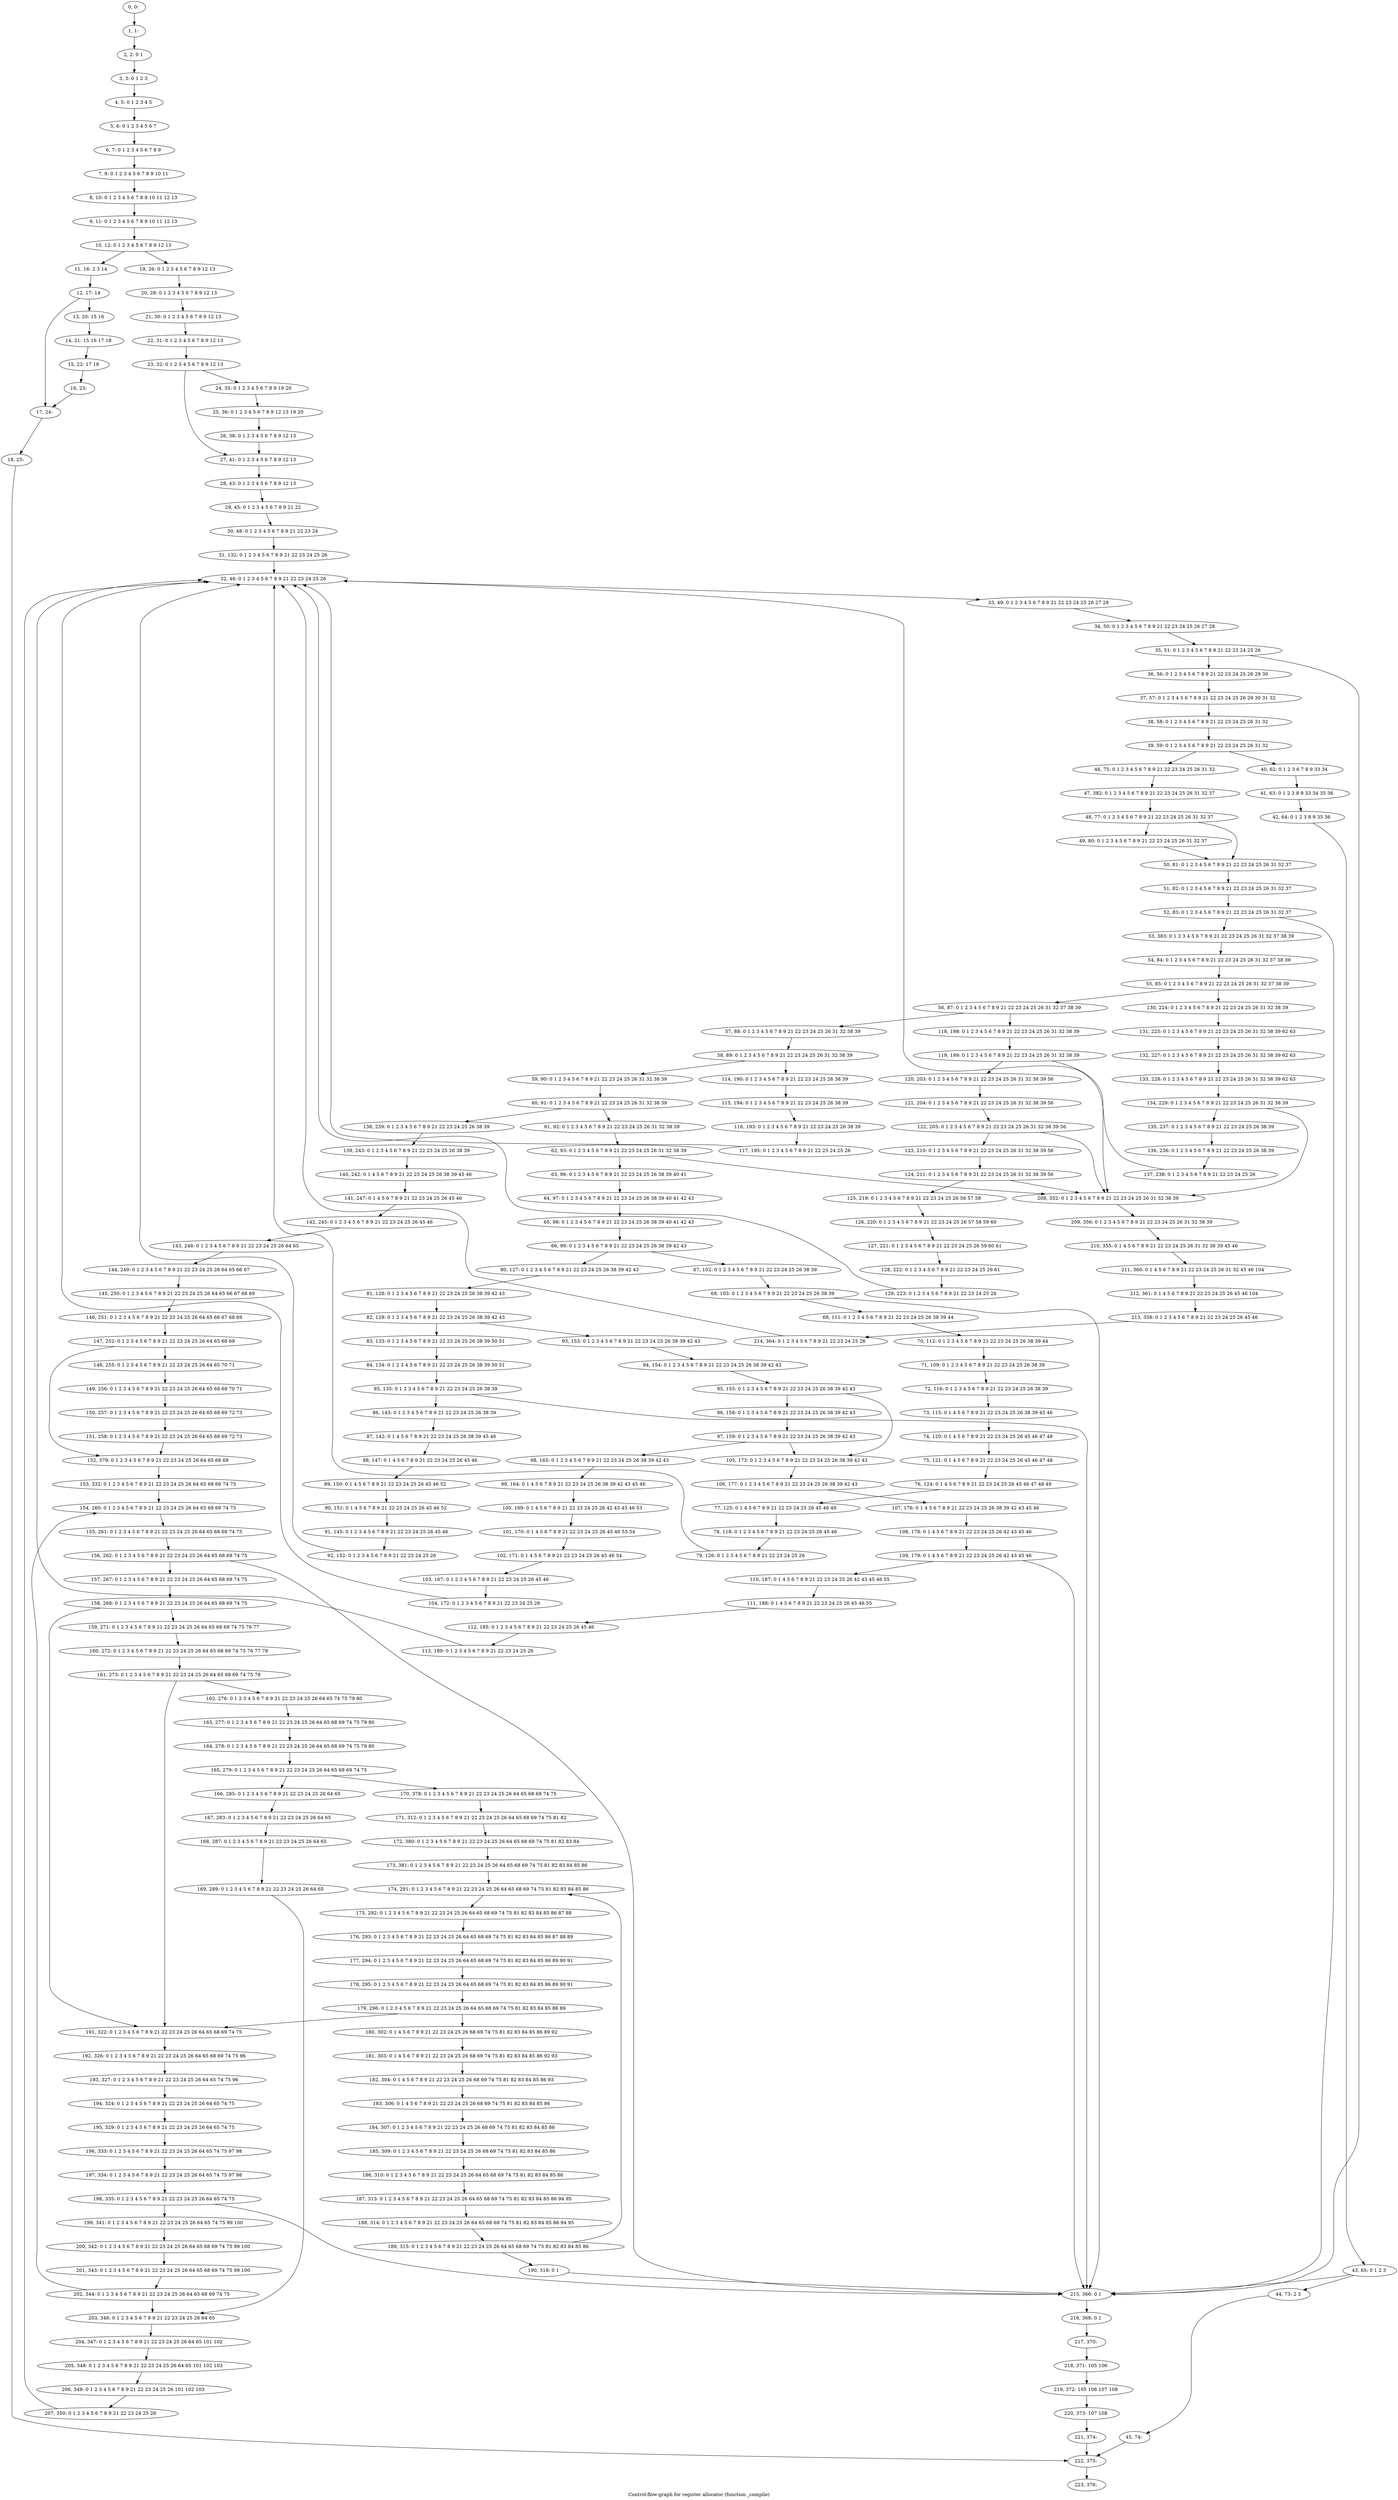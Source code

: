digraph G {
graph [label="Control-flow-graph for register allocator (function _compile)"]
0[label="0, 0: "];
1[label="1, 1: "];
2[label="2, 2: 0 1 "];
3[label="3, 3: 0 1 2 3 "];
4[label="4, 5: 0 1 2 3 4 5 "];
5[label="5, 6: 0 1 2 3 4 5 6 7 "];
6[label="6, 7: 0 1 2 3 4 5 6 7 8 9 "];
7[label="7, 9: 0 1 2 3 4 5 6 7 8 9 10 11 "];
8[label="8, 10: 0 1 2 3 4 5 6 7 8 9 10 11 12 13 "];
9[label="9, 11: 0 1 2 3 4 5 6 7 8 9 10 11 12 13 "];
10[label="10, 12: 0 1 2 3 4 5 6 7 8 9 12 13 "];
11[label="11, 16: 2 3 14 "];
12[label="12, 17: 14 "];
13[label="13, 20: 15 16 "];
14[label="14, 21: 15 16 17 18 "];
15[label="15, 22: 17 18 "];
16[label="16, 23: "];
17[label="17, 24: "];
18[label="18, 25: "];
19[label="19, 26: 0 1 2 3 4 5 6 7 8 9 12 13 "];
20[label="20, 28: 0 1 2 3 4 5 6 7 8 9 12 13 "];
21[label="21, 30: 0 1 2 3 4 5 6 7 8 9 12 13 "];
22[label="22, 31: 0 1 2 3 4 5 6 7 8 9 12 13 "];
23[label="23, 32: 0 1 2 3 4 5 6 7 8 9 12 13 "];
24[label="24, 35: 0 1 2 3 4 5 6 7 8 9 19 20 "];
25[label="25, 36: 0 1 2 3 4 5 6 7 8 9 12 13 19 20 "];
26[label="26, 38: 0 1 2 3 4 5 6 7 8 9 12 13 "];
27[label="27, 41: 0 1 2 3 4 5 6 7 8 9 12 13 "];
28[label="28, 43: 0 1 2 3 4 5 6 7 8 9 12 13 "];
29[label="29, 45: 0 1 2 3 4 5 6 7 8 9 21 22 "];
30[label="30, 48: 0 1 2 3 4 5 6 7 8 9 21 22 23 24 "];
31[label="31, 132: 0 1 2 3 4 5 6 7 8 9 21 22 23 24 25 26 "];
32[label="32, 46: 0 1 2 3 4 5 6 7 8 9 21 22 23 24 25 26 "];
33[label="33, 49: 0 1 2 3 4 5 6 7 8 9 21 22 23 24 25 26 27 28 "];
34[label="34, 50: 0 1 2 3 4 5 6 7 8 9 21 22 23 24 25 26 27 28 "];
35[label="35, 51: 0 1 2 3 4 5 6 7 8 9 21 22 23 24 25 26 "];
36[label="36, 56: 0 1 2 3 4 5 6 7 8 9 21 22 23 24 25 26 29 30 "];
37[label="37, 57: 0 1 2 3 4 5 6 7 8 9 21 22 23 24 25 26 29 30 31 32 "];
38[label="38, 58: 0 1 2 3 4 5 6 7 8 9 21 22 23 24 25 26 31 32 "];
39[label="39, 59: 0 1 2 3 4 5 6 7 8 9 21 22 23 24 25 26 31 32 "];
40[label="40, 62: 0 1 2 3 6 7 8 9 33 34 "];
41[label="41, 63: 0 1 2 3 8 9 33 34 35 36 "];
42[label="42, 64: 0 1 2 3 8 9 35 36 "];
43[label="43, 65: 0 1 2 3 "];
44[label="44, 73: 2 3 "];
45[label="45, 74: "];
46[label="46, 75: 0 1 2 3 4 5 6 7 8 9 21 22 23 24 25 26 31 32 "];
47[label="47, 382: 0 1 2 3 4 5 6 7 8 9 21 22 23 24 25 26 31 32 37 "];
48[label="48, 77: 0 1 2 3 4 5 6 7 8 9 21 22 23 24 25 26 31 32 37 "];
49[label="49, 80: 0 1 2 3 4 5 6 7 8 9 21 22 23 24 25 26 31 32 37 "];
50[label="50, 81: 0 1 2 3 4 5 6 7 8 9 21 22 23 24 25 26 31 32 37 "];
51[label="51, 82: 0 1 2 3 4 5 6 7 8 9 21 22 23 24 25 26 31 32 37 "];
52[label="52, 83: 0 1 2 3 4 5 6 7 8 9 21 22 23 24 25 26 31 32 37 "];
53[label="53, 383: 0 1 2 3 4 5 6 7 8 9 21 22 23 24 25 26 31 32 37 38 39 "];
54[label="54, 84: 0 1 2 3 4 5 6 7 8 9 21 22 23 24 25 26 31 32 37 38 39 "];
55[label="55, 85: 0 1 2 3 4 5 6 7 8 9 21 22 23 24 25 26 31 32 37 38 39 "];
56[label="56, 87: 0 1 2 3 4 5 6 7 8 9 21 22 23 24 25 26 31 32 37 38 39 "];
57[label="57, 88: 0 1 2 3 4 5 6 7 8 9 21 22 23 24 25 26 31 32 38 39 "];
58[label="58, 89: 0 1 2 3 4 5 6 7 8 9 21 22 23 24 25 26 31 32 38 39 "];
59[label="59, 90: 0 1 2 3 4 5 6 7 8 9 21 22 23 24 25 26 31 32 38 39 "];
60[label="60, 91: 0 1 2 3 4 5 6 7 8 9 21 22 23 24 25 26 31 32 38 39 "];
61[label="61, 92: 0 1 2 3 4 5 6 7 8 9 21 22 23 24 25 26 31 32 38 39 "];
62[label="62, 93: 0 1 2 3 4 5 6 7 8 9 21 22 23 24 25 26 31 32 38 39 "];
63[label="63, 96: 0 1 2 3 4 5 6 7 8 9 21 22 23 24 25 26 38 39 40 41 "];
64[label="64, 97: 0 1 2 3 4 5 6 7 8 9 21 22 23 24 25 26 38 39 40 41 42 43 "];
65[label="65, 98: 0 1 2 3 4 5 6 7 8 9 21 22 23 24 25 26 38 39 40 41 42 43 "];
66[label="66, 99: 0 1 2 3 4 5 6 7 8 9 21 22 23 24 25 26 38 39 42 43 "];
67[label="67, 102: 0 1 2 3 4 5 6 7 8 9 21 22 23 24 25 26 38 39 "];
68[label="68, 103: 0 1 2 3 4 5 6 7 8 9 21 22 23 24 25 26 38 39 "];
69[label="69, 111: 0 1 2 3 4 5 6 7 8 9 21 22 23 24 25 26 38 39 44 "];
70[label="70, 112: 0 1 2 3 4 5 6 7 8 9 21 22 23 24 25 26 38 39 44 "];
71[label="71, 109: 0 1 2 3 4 5 6 7 8 9 21 22 23 24 25 26 38 39 "];
72[label="72, 116: 0 1 2 3 4 5 6 7 8 9 21 22 23 24 25 26 38 39 "];
73[label="73, 115: 0 1 4 5 6 7 8 9 21 22 23 24 25 26 38 39 45 46 "];
74[label="74, 120: 0 1 4 5 6 7 8 9 21 22 23 24 25 26 45 46 47 48 "];
75[label="75, 121: 0 1 4 5 6 7 8 9 21 22 23 24 25 26 45 46 47 48 "];
76[label="76, 124: 0 1 4 5 6 7 8 9 21 22 23 24 25 26 45 46 47 48 49 "];
77[label="77, 125: 0 1 4 5 6 7 8 9 21 22 23 24 25 26 45 46 49 "];
78[label="78, 118: 0 1 2 3 4 5 6 7 8 9 21 22 23 24 25 26 45 46 "];
79[label="79, 126: 0 1 2 3 4 5 6 7 8 9 21 22 23 24 25 26 "];
80[label="80, 127: 0 1 2 3 4 5 6 7 8 9 21 22 23 24 25 26 38 39 42 43 "];
81[label="81, 128: 0 1 2 3 4 5 6 7 8 9 21 22 23 24 25 26 38 39 42 43 "];
82[label="82, 129: 0 1 2 3 4 5 6 7 8 9 21 22 23 24 25 26 38 39 42 43 "];
83[label="83, 133: 0 1 2 3 4 5 6 7 8 9 21 22 23 24 25 26 38 39 50 51 "];
84[label="84, 134: 0 1 2 3 4 5 6 7 8 9 21 22 23 24 25 26 38 39 50 51 "];
85[label="85, 135: 0 1 2 3 4 5 6 7 8 9 21 22 23 24 25 26 38 39 "];
86[label="86, 143: 0 1 2 3 4 5 6 7 8 9 21 22 23 24 25 26 38 39 "];
87[label="87, 142: 0 1 4 5 6 7 8 9 21 22 23 24 25 26 38 39 45 46 "];
88[label="88, 147: 0 1 4 5 6 7 8 9 21 22 23 24 25 26 45 46 "];
89[label="89, 150: 0 1 4 5 6 7 8 9 21 22 23 24 25 26 45 46 52 "];
90[label="90, 151: 0 1 4 5 6 7 8 9 21 22 23 24 25 26 45 46 52 "];
91[label="91, 145: 0 1 2 3 4 5 6 7 8 9 21 22 23 24 25 26 45 46 "];
92[label="92, 152: 0 1 2 3 4 5 6 7 8 9 21 22 23 24 25 26 "];
93[label="93, 153: 0 1 2 3 4 5 6 7 8 9 21 22 23 24 25 26 38 39 42 43 "];
94[label="94, 154: 0 1 2 3 4 5 6 7 8 9 21 22 23 24 25 26 38 39 42 43 "];
95[label="95, 155: 0 1 2 3 4 5 6 7 8 9 21 22 23 24 25 26 38 39 42 43 "];
96[label="96, 158: 0 1 2 3 4 5 6 7 8 9 21 22 23 24 25 26 38 39 42 43 "];
97[label="97, 159: 0 1 2 3 4 5 6 7 8 9 21 22 23 24 25 26 38 39 42 43 "];
98[label="98, 165: 0 1 2 3 4 5 6 7 8 9 21 22 23 24 25 26 38 39 42 43 "];
99[label="99, 164: 0 1 4 5 6 7 8 9 21 22 23 24 25 26 38 39 42 43 45 46 "];
100[label="100, 169: 0 1 4 5 6 7 8 9 21 22 23 24 25 26 42 43 45 46 53 "];
101[label="101, 170: 0 1 4 5 6 7 8 9 21 22 23 24 25 26 45 46 53 54 "];
102[label="102, 171: 0 1 4 5 6 7 8 9 21 22 23 24 25 26 45 46 54 "];
103[label="103, 167: 0 1 2 3 4 5 6 7 8 9 21 22 23 24 25 26 45 46 "];
104[label="104, 172: 0 1 2 3 4 5 6 7 8 9 21 22 23 24 25 26 "];
105[label="105, 173: 0 1 2 3 4 5 6 7 8 9 21 22 23 24 25 26 38 39 42 43 "];
106[label="106, 177: 0 1 2 3 4 5 6 7 8 9 21 22 23 24 25 26 38 39 42 43 "];
107[label="107, 176: 0 1 4 5 6 7 8 9 21 22 23 24 25 26 38 39 42 43 45 46 "];
108[label="108, 178: 0 1 4 5 6 7 8 9 21 22 23 24 25 26 42 43 45 46 "];
109[label="109, 179: 0 1 4 5 6 7 8 9 21 22 23 24 25 26 42 43 45 46 "];
110[label="110, 187: 0 1 4 5 6 7 8 9 21 22 23 24 25 26 42 43 45 46 55 "];
111[label="111, 188: 0 1 4 5 6 7 8 9 21 22 23 24 25 26 45 46 55 "];
112[label="112, 185: 0 1 2 3 4 5 6 7 8 9 21 22 23 24 25 26 45 46 "];
113[label="113, 189: 0 1 2 3 4 5 6 7 8 9 21 22 23 24 25 26 "];
114[label="114, 190: 0 1 2 3 4 5 6 7 8 9 21 22 23 24 25 26 38 39 "];
115[label="115, 194: 0 1 2 3 4 5 6 7 8 9 21 22 23 24 25 26 38 39 "];
116[label="116, 193: 0 1 2 3 4 5 6 7 8 9 21 22 23 24 25 26 38 39 "];
117[label="117, 195: 0 1 2 3 4 5 6 7 8 9 21 22 23 24 25 26 "];
118[label="118, 198: 0 1 2 3 4 5 6 7 8 9 21 22 23 24 25 26 31 32 38 39 "];
119[label="119, 199: 0 1 2 3 4 5 6 7 8 9 21 22 23 24 25 26 31 32 38 39 "];
120[label="120, 203: 0 1 2 3 4 5 6 7 8 9 21 22 23 24 25 26 31 32 38 39 56 "];
121[label="121, 204: 0 1 2 3 4 5 6 7 8 9 21 22 23 24 25 26 31 32 38 39 56 "];
122[label="122, 205: 0 1 2 3 4 5 6 7 8 9 21 22 23 24 25 26 31 32 38 39 56 "];
123[label="123, 210: 0 1 2 3 4 5 6 7 8 9 21 22 23 24 25 26 31 32 38 39 56 "];
124[label="124, 211: 0 1 2 3 4 5 6 7 8 9 21 22 23 24 25 26 31 32 38 39 56 "];
125[label="125, 219: 0 1 2 3 4 5 6 7 8 9 21 22 23 24 25 26 56 57 58 "];
126[label="126, 220: 0 1 2 3 4 5 6 7 8 9 21 22 23 24 25 26 57 58 59 60 "];
127[label="127, 221: 0 1 2 3 4 5 6 7 8 9 21 22 23 24 25 26 59 60 61 "];
128[label="128, 222: 0 1 2 3 4 5 6 7 8 9 21 22 23 24 25 26 61 "];
129[label="129, 223: 0 1 2 3 4 5 6 7 8 9 21 22 23 24 25 26 "];
130[label="130, 224: 0 1 2 3 4 5 6 7 8 9 21 22 23 24 25 26 31 32 38 39 "];
131[label="131, 225: 0 1 2 3 4 5 6 7 8 9 21 22 23 24 25 26 31 32 38 39 62 63 "];
132[label="132, 227: 0 1 2 3 4 5 6 7 8 9 21 22 23 24 25 26 31 32 38 39 62 63 "];
133[label="133, 228: 0 1 2 3 4 5 6 7 8 9 21 22 23 24 25 26 31 32 38 39 62 63 "];
134[label="134, 229: 0 1 2 3 4 5 6 7 8 9 21 22 23 24 25 26 31 32 38 39 "];
135[label="135, 237: 0 1 2 3 4 5 6 7 8 9 21 22 23 24 25 26 38 39 "];
136[label="136, 236: 0 1 2 3 4 5 6 7 8 9 21 22 23 24 25 26 38 39 "];
137[label="137, 238: 0 1 2 3 4 5 6 7 8 9 21 22 23 24 25 26 "];
138[label="138, 239: 0 1 2 3 4 5 6 7 8 9 21 22 23 24 25 26 38 39 "];
139[label="139, 243: 0 1 2 3 4 5 6 7 8 9 21 22 23 24 25 26 38 39 "];
140[label="140, 242: 0 1 4 5 6 7 8 9 21 22 23 24 25 26 38 39 45 46 "];
141[label="141, 247: 0 1 4 5 6 7 8 9 21 22 23 24 25 26 45 46 "];
142[label="142, 245: 0 1 2 3 4 5 6 7 8 9 21 22 23 24 25 26 45 46 "];
143[label="143, 248: 0 1 2 3 4 5 6 7 8 9 21 22 23 24 25 26 64 65 "];
144[label="144, 249: 0 1 2 3 4 5 6 7 8 9 21 22 23 24 25 26 64 65 66 67 "];
145[label="145, 250: 0 1 2 3 4 5 6 7 8 9 21 22 23 24 25 26 64 65 66 67 68 69 "];
146[label="146, 251: 0 1 2 3 4 5 6 7 8 9 21 22 23 24 25 26 64 65 66 67 68 69 "];
147[label="147, 252: 0 1 2 3 4 5 6 7 8 9 21 22 23 24 25 26 64 65 68 69 "];
148[label="148, 255: 0 1 2 3 4 5 6 7 8 9 21 22 23 24 25 26 64 65 70 71 "];
149[label="149, 256: 0 1 2 3 4 5 6 7 8 9 21 22 23 24 25 26 64 65 68 69 70 71 "];
150[label="150, 257: 0 1 2 3 4 5 6 7 8 9 21 22 23 24 25 26 64 65 68 69 72 73 "];
151[label="151, 258: 0 1 2 3 4 5 6 7 8 9 21 22 23 24 25 26 64 65 68 69 72 73 "];
152[label="152, 379: 0 1 2 3 4 5 6 7 8 9 21 22 23 24 25 26 64 65 68 69 "];
153[label="153, 332: 0 1 2 3 4 5 6 7 8 9 21 22 23 24 25 26 64 65 68 69 74 75 "];
154[label="154, 260: 0 1 2 3 4 5 6 7 8 9 21 22 23 24 25 26 64 65 68 69 74 75 "];
155[label="155, 261: 0 1 2 3 4 5 6 7 8 9 21 22 23 24 25 26 64 65 68 69 74 75 "];
156[label="156, 262: 0 1 2 3 4 5 6 7 8 9 21 22 23 24 25 26 64 65 68 69 74 75 "];
157[label="157, 267: 0 1 2 3 4 5 6 7 8 9 21 22 23 24 25 26 64 65 68 69 74 75 "];
158[label="158, 268: 0 1 2 3 4 5 6 7 8 9 21 22 23 24 25 26 64 65 68 69 74 75 "];
159[label="159, 271: 0 1 2 3 4 5 6 7 8 9 21 22 23 24 25 26 64 65 68 69 74 75 76 77 "];
160[label="160, 272: 0 1 2 3 4 5 6 7 8 9 21 22 23 24 25 26 64 65 68 69 74 75 76 77 78 "];
161[label="161, 273: 0 1 2 3 4 5 6 7 8 9 21 22 23 24 25 26 64 65 68 69 74 75 78 "];
162[label="162, 276: 0 1 2 3 4 5 6 7 8 9 21 22 23 24 25 26 64 65 74 75 79 80 "];
163[label="163, 277: 0 1 2 3 4 5 6 7 8 9 21 22 23 24 25 26 64 65 68 69 74 75 79 80 "];
164[label="164, 278: 0 1 2 3 4 5 6 7 8 9 21 22 23 24 25 26 64 65 68 69 74 75 79 80 "];
165[label="165, 279: 0 1 2 3 4 5 6 7 8 9 21 22 23 24 25 26 64 65 68 69 74 75 "];
166[label="166, 285: 0 1 2 3 4 5 6 7 8 9 21 22 23 24 25 26 64 65 "];
167[label="167, 283: 0 1 2 3 4 5 6 7 8 9 21 22 23 24 25 26 64 65 "];
168[label="168, 287: 0 1 2 3 4 5 6 7 8 9 21 22 23 24 25 26 64 65 "];
169[label="169, 289: 0 1 2 3 4 5 6 7 8 9 21 22 23 24 25 26 64 65 "];
170[label="170, 378: 0 1 2 3 4 5 6 7 8 9 21 22 23 24 25 26 64 65 68 69 74 75 "];
171[label="171, 312: 0 1 2 3 4 5 6 7 8 9 21 22 23 24 25 26 64 65 68 69 74 75 81 82 "];
172[label="172, 380: 0 1 2 3 4 5 6 7 8 9 21 22 23 24 25 26 64 65 68 69 74 75 81 82 83 84 "];
173[label="173, 381: 0 1 2 3 4 5 6 7 8 9 21 22 23 24 25 26 64 65 68 69 74 75 81 82 83 84 85 86 "];
174[label="174, 291: 0 1 2 3 4 5 6 7 8 9 21 22 23 24 25 26 64 65 68 69 74 75 81 82 83 84 85 86 "];
175[label="175, 292: 0 1 2 3 4 5 6 7 8 9 21 22 23 24 25 26 64 65 68 69 74 75 81 82 83 84 85 86 87 88 "];
176[label="176, 293: 0 1 2 3 4 5 6 7 8 9 21 22 23 24 25 26 64 65 68 69 74 75 81 82 83 84 85 86 87 88 89 "];
177[label="177, 294: 0 1 2 3 4 5 6 7 8 9 21 22 23 24 25 26 64 65 68 69 74 75 81 82 83 84 85 86 89 90 91 "];
178[label="178, 295: 0 1 2 3 4 5 6 7 8 9 21 22 23 24 25 26 64 65 68 69 74 75 81 82 83 84 85 86 89 90 91 "];
179[label="179, 296: 0 1 2 3 4 5 6 7 8 9 21 22 23 24 25 26 64 65 68 69 74 75 81 82 83 84 85 86 89 "];
180[label="180, 302: 0 1 4 5 6 7 8 9 21 22 23 24 25 26 68 69 74 75 81 82 83 84 85 86 89 92 "];
181[label="181, 303: 0 1 4 5 6 7 8 9 21 22 23 24 25 26 68 69 74 75 81 82 83 84 85 86 92 93 "];
182[label="182, 304: 0 1 4 5 6 7 8 9 21 22 23 24 25 26 68 69 74 75 81 82 83 84 85 86 93 "];
183[label="183, 306: 0 1 4 5 6 7 8 9 21 22 23 24 25 26 68 69 74 75 81 82 83 84 85 86 "];
184[label="184, 307: 0 1 2 3 4 5 6 7 8 9 21 22 23 24 25 26 68 69 74 75 81 82 83 84 85 86 "];
185[label="185, 309: 0 1 2 3 4 5 6 7 8 9 21 22 23 24 25 26 68 69 74 75 81 82 83 84 85 86 "];
186[label="186, 310: 0 1 2 3 4 5 6 7 8 9 21 22 23 24 25 26 64 65 68 69 74 75 81 82 83 84 85 86 "];
187[label="187, 313: 0 1 2 3 4 5 6 7 8 9 21 22 23 24 25 26 64 65 68 69 74 75 81 82 83 84 85 86 94 95 "];
188[label="188, 314: 0 1 2 3 4 5 6 7 8 9 21 22 23 24 25 26 64 65 68 69 74 75 81 82 83 84 85 86 94 95 "];
189[label="189, 315: 0 1 2 3 4 5 6 7 8 9 21 22 23 24 25 26 64 65 68 69 74 75 81 82 83 84 85 86 "];
190[label="190, 318: 0 1 "];
191[label="191, 322: 0 1 2 3 4 5 6 7 8 9 21 22 23 24 25 26 64 65 68 69 74 75 "];
192[label="192, 326: 0 1 2 3 4 5 6 7 8 9 21 22 23 24 25 26 64 65 68 69 74 75 96 "];
193[label="193, 327: 0 1 2 3 4 5 6 7 8 9 21 22 23 24 25 26 64 65 74 75 96 "];
194[label="194, 324: 0 1 2 3 4 5 6 7 8 9 21 22 23 24 25 26 64 65 74 75 "];
195[label="195, 329: 0 1 2 3 4 5 6 7 8 9 21 22 23 24 25 26 64 65 74 75 "];
196[label="196, 333: 0 1 2 3 4 5 6 7 8 9 21 22 23 24 25 26 64 65 74 75 97 98 "];
197[label="197, 334: 0 1 2 3 4 5 6 7 8 9 21 22 23 24 25 26 64 65 74 75 97 98 "];
198[label="198, 335: 0 1 2 3 4 5 6 7 8 9 21 22 23 24 25 26 64 65 74 75 "];
199[label="199, 341: 0 1 2 3 4 5 6 7 8 9 21 22 23 24 25 26 64 65 74 75 99 100 "];
200[label="200, 342: 0 1 2 3 4 5 6 7 8 9 21 22 23 24 25 26 64 65 68 69 74 75 99 100 "];
201[label="201, 343: 0 1 2 3 4 5 6 7 8 9 21 22 23 24 25 26 64 65 68 69 74 75 99 100 "];
202[label="202, 344: 0 1 2 3 4 5 6 7 8 9 21 22 23 24 25 26 64 65 68 69 74 75 "];
203[label="203, 346: 0 1 2 3 4 5 6 7 8 9 21 22 23 24 25 26 64 65 "];
204[label="204, 347: 0 1 2 3 4 5 6 7 8 9 21 22 23 24 25 26 64 65 101 102 "];
205[label="205, 348: 0 1 2 3 4 5 6 7 8 9 21 22 23 24 25 26 64 65 101 102 103 "];
206[label="206, 349: 0 1 2 3 4 5 6 7 8 9 21 22 23 24 25 26 101 102 103 "];
207[label="207, 350: 0 1 2 3 4 5 6 7 8 9 21 22 23 24 25 26 "];
208[label="208, 352: 0 1 2 3 4 5 6 7 8 9 21 22 23 24 25 26 31 32 38 39 "];
209[label="209, 356: 0 1 2 3 4 5 6 7 8 9 21 22 23 24 25 26 31 32 38 39 "];
210[label="210, 355: 0 1 4 5 6 7 8 9 21 22 23 24 25 26 31 32 38 39 45 46 "];
211[label="211, 360: 0 1 4 5 6 7 8 9 21 22 23 24 25 26 31 32 45 46 104 "];
212[label="212, 361: 0 1 4 5 6 7 8 9 21 22 23 24 25 26 45 46 104 "];
213[label="213, 358: 0 1 2 3 4 5 6 7 8 9 21 22 23 24 25 26 45 46 "];
214[label="214, 364: 0 1 2 3 4 5 6 7 8 9 21 22 23 24 25 26 "];
215[label="215, 366: 0 1 "];
216[label="216, 368: 0 1 "];
217[label="217, 370: "];
218[label="218, 371: 105 106 "];
219[label="219, 372: 105 106 107 108 "];
220[label="220, 373: 107 108 "];
221[label="221, 374: "];
222[label="222, 375: "];
223[label="223, 376: "];
0->1 ;
1->2 ;
2->3 ;
3->4 ;
4->5 ;
5->6 ;
6->7 ;
7->8 ;
8->9 ;
9->10 ;
10->11 ;
10->19 ;
11->12 ;
12->13 ;
12->17 ;
13->14 ;
14->15 ;
15->16 ;
16->17 ;
17->18 ;
18->222 ;
19->20 ;
20->21 ;
21->22 ;
22->23 ;
23->24 ;
23->27 ;
24->25 ;
25->26 ;
26->27 ;
27->28 ;
28->29 ;
29->30 ;
30->31 ;
31->32 ;
32->33 ;
33->34 ;
34->35 ;
35->36 ;
35->215 ;
36->37 ;
37->38 ;
38->39 ;
39->40 ;
39->46 ;
40->41 ;
41->42 ;
42->43 ;
43->44 ;
43->215 ;
44->45 ;
45->222 ;
46->47 ;
47->48 ;
48->49 ;
48->50 ;
49->50 ;
50->51 ;
51->52 ;
52->53 ;
52->215 ;
53->54 ;
54->55 ;
55->56 ;
55->130 ;
56->57 ;
56->118 ;
57->58 ;
58->59 ;
58->114 ;
59->60 ;
60->61 ;
60->138 ;
61->62 ;
62->63 ;
62->208 ;
63->64 ;
64->65 ;
65->66 ;
66->67 ;
66->80 ;
67->68 ;
68->69 ;
68->215 ;
69->70 ;
70->71 ;
71->72 ;
72->73 ;
73->74 ;
74->75 ;
75->76 ;
76->77 ;
77->78 ;
78->79 ;
79->32 ;
80->81 ;
81->82 ;
82->83 ;
82->93 ;
83->84 ;
84->85 ;
85->86 ;
85->215 ;
86->87 ;
87->88 ;
88->89 ;
89->90 ;
90->91 ;
91->92 ;
92->32 ;
93->94 ;
94->95 ;
95->96 ;
95->105 ;
96->97 ;
97->98 ;
97->105 ;
98->99 ;
99->100 ;
100->101 ;
101->102 ;
102->103 ;
103->104 ;
104->32 ;
105->106 ;
106->107 ;
107->108 ;
108->109 ;
109->110 ;
109->215 ;
110->111 ;
111->112 ;
112->113 ;
113->32 ;
114->115 ;
115->116 ;
116->117 ;
117->32 ;
118->119 ;
119->120 ;
119->208 ;
120->121 ;
121->122 ;
122->123 ;
122->208 ;
123->124 ;
124->125 ;
124->208 ;
125->126 ;
126->127 ;
127->128 ;
128->129 ;
129->32 ;
130->131 ;
131->132 ;
132->133 ;
133->134 ;
134->135 ;
134->208 ;
135->136 ;
136->137 ;
137->32 ;
138->139 ;
139->140 ;
140->141 ;
141->142 ;
142->143 ;
143->144 ;
144->145 ;
145->146 ;
146->147 ;
147->148 ;
147->152 ;
148->149 ;
149->150 ;
150->151 ;
151->152 ;
152->153 ;
153->154 ;
154->155 ;
155->156 ;
156->157 ;
156->215 ;
157->158 ;
158->159 ;
158->191 ;
159->160 ;
160->161 ;
161->162 ;
161->191 ;
162->163 ;
163->164 ;
164->165 ;
165->166 ;
165->170 ;
166->167 ;
167->168 ;
168->169 ;
169->203 ;
170->171 ;
171->172 ;
172->173 ;
173->174 ;
174->175 ;
175->176 ;
176->177 ;
177->178 ;
178->179 ;
179->180 ;
179->191 ;
180->181 ;
181->182 ;
182->183 ;
183->184 ;
184->185 ;
185->186 ;
186->187 ;
187->188 ;
188->189 ;
189->190 ;
189->174 ;
190->215 ;
191->192 ;
192->193 ;
193->194 ;
194->195 ;
195->196 ;
196->197 ;
197->198 ;
198->199 ;
198->215 ;
199->200 ;
200->201 ;
201->202 ;
202->203 ;
202->154 ;
203->204 ;
204->205 ;
205->206 ;
206->207 ;
207->32 ;
208->209 ;
209->210 ;
210->211 ;
211->212 ;
212->213 ;
213->214 ;
214->32 ;
215->216 ;
216->217 ;
217->218 ;
218->219 ;
219->220 ;
220->221 ;
221->222 ;
222->223 ;
}
